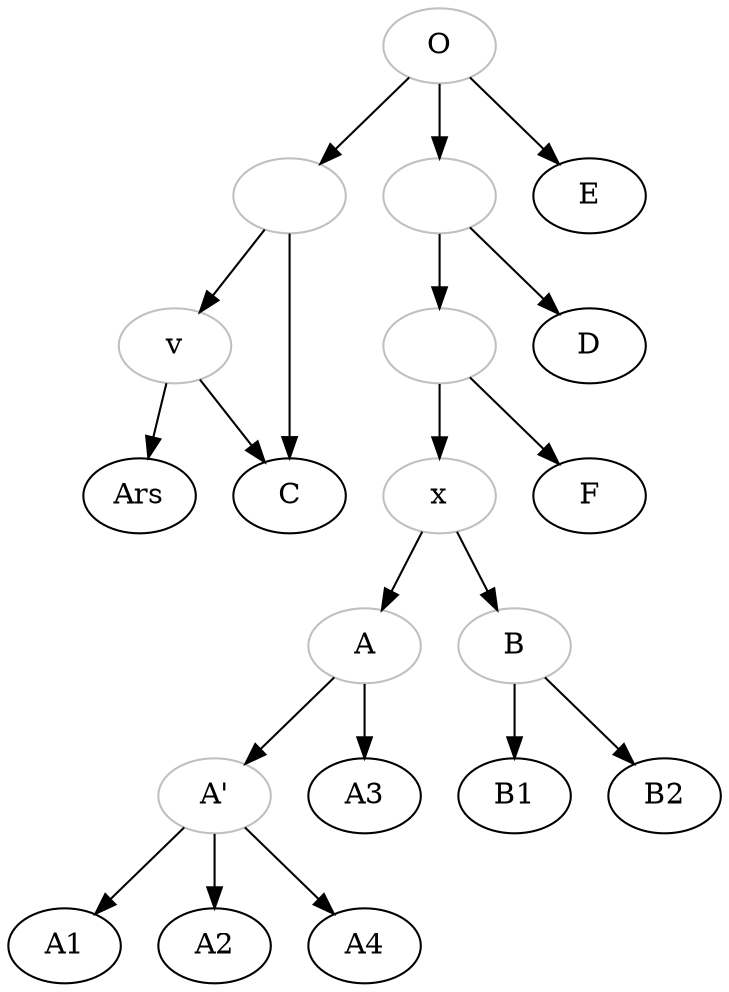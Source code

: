 digraph {

O[color="grey"];
0[color="grey", label=""];
v[color="grey"];
1[color="grey", label=""];
2[color="grey", label=""];
x[color="grey"];

A[color="grey"];
Aprime[color="grey", label="A'"];
B[color="grey"];

O->0;
0->v;
v->Ars;
v->C;
0->C;
O->E;
O->1;
1->D;
1->2;
2->F;
2->x;

x->A;
A->A3;
A->Aprime;
Aprime->A1;
Aprime->A2;
Aprime->A4;
x->B;
B->B1;
B->B2;

}
